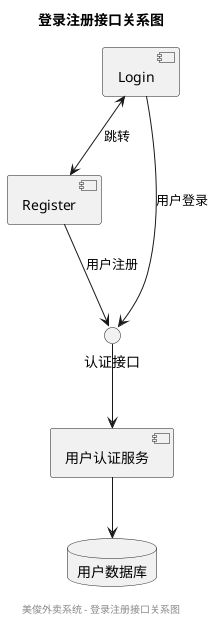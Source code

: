 @startuml
title 登录注册接口关系图

' 前端组件
component "Login" as Login
component "Register" as Register

' API接口
interface "认证接口" as AuthAPI

' 后端服务
component "用户认证服务" as AuthService
database "用户数据库" as UserDB

' 连接关系
Login --> AuthAPI : 用户登录
Register --> AuthAPI : 用户注册
AuthAPI --> AuthService
AuthService --> UserDB

' 组件间关系
Login <--> Register : 跳转

footer "美俊外卖系统 - 登录注册接口关系图"
@enduml 